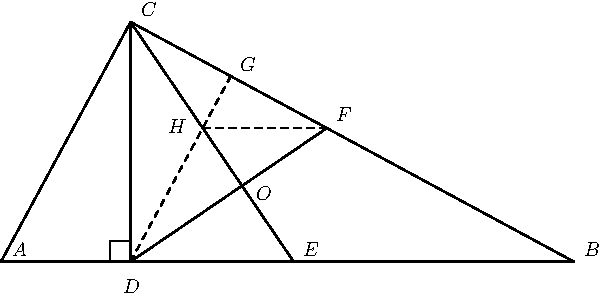  /* Geogebra to Asymptote conversion, documentation at artofproblemsolving.com/Wiki go to User:Azjps/geogebra */
import graph; size(10.24890957704263cm); 
real labelscalefactor = 0.5; /* changes label-to-point distance */
pen dps = linewidth(0.7) + fontsize(10); defaultpen(dps); /* default pen style */ 
pen dotstyle = black; /* point style */ 
real xmin = -5.04379236948107, xmax = 5.20511720756156, ymin = -4.881410463971459, ymax = 5.057448067042991;  /* image dimensions */


draw((-0.8581032481006341,0.18269933096709057)--(-1.0408025790677247,0.1826993309670906)--(-1.0408025790677247,0.)--(-0.8581032481006341,0.)--cycle, linewidth(0.8)); 
 /* draw figures */
draw((-2.,0.)--(3.0480189596305154,0.), linewidth(0.8)); 
draw((-0.8581032481006341,2.111963129775276)--(0.5788829776155815,0.), linewidth(0.8)); 
draw((-0.8581032481006341,2.111963129775276)--(-2.,0.), linewidth(0.8)); 
draw((-0.8581032481006341,2.111963129775276)--(3.0480189596305154,0.), linewidth(0.8)); 
draw((-0.8581032481006341,0.)--(0.8714782413449342,1.1768125785659318), linewidth(0.8)); 
draw((-0.8581032481006341,2.111963129775276)--(-0.8581032481006341,0.), linewidth(0.8)); 
draw((-0.2218239295304554,1.1768125785659316)--(0.8714782413449342,1.1768125785659318), linewidth(0.8) + linetype("4 4")); 
draw((-0.8581032481006341,0.)--(0.02548857221547917,1.634222483928311), linewidth(0.8) + linetype("4 4")); 
 /* dots and labels */
dot((-2.,0.),linewidth(1.pt) + dotstyle); 
label("$A$", (-1.9260568510865888,0.027731098141396855), NE * labelscalefactor); 
dot((-0.8581032481006341,2.111963129775276),linewidth(1.pt) + dotstyle); 
label("$C$", (-0.7892030156499273,2.1464132460006295), NE * labelscalefactor); 
dot((3.0480189596305154,0.),linewidth(1.pt) + dotstyle); 
label("$B$", (3.1208851759276808,0.027731098141396855), NE * labelscalefactor); 
dot((-0.8581032481006341,0.),linewidth(1.pt) + dotstyle); 
label("$D$", (-0.9442285386640176,-0.2995450059994602), NE * labelscalefactor); 
dot((0.5788829776155815,0.),linewidth(1.pt) + dotstyle); 
label("$E$", (0.6404768077022378,0.027731098141396855), NE * labelscalefactor); 
dot((0.8714782413449342,1.1768125785659318),linewidth(1.pt) + dotstyle); 
label("$F$", (0.9333027956177415,1.2162601079160884), NE * labelscalefactor); 
dot((0.12415030842475082,0.6683283486288568),linewidth(1.pt) + dotstyle); 
label("$O$", (0.22707541299799727,0.5272577834090209), NE * labelscalefactor); 
dot((-0.2218239295304554,1.1768125785659316),linewidth(1.pt) + dotstyle); 
label("$H$", (-0.5480522020724538,1.1129097592400283), NE * labelscalefactor); 
dot((0.02548857221547917,1.634222483928311),linewidth(1.pt) + dotstyle); 
label("$G$", (0.08927494809658375,1.6641116188456824), NE * labelscalefactor); 
clip((xmin,ymin)--(xmin,ymax)--(xmax,ymax)--(xmax,ymin)--cycle); 
 /* end of picture */
